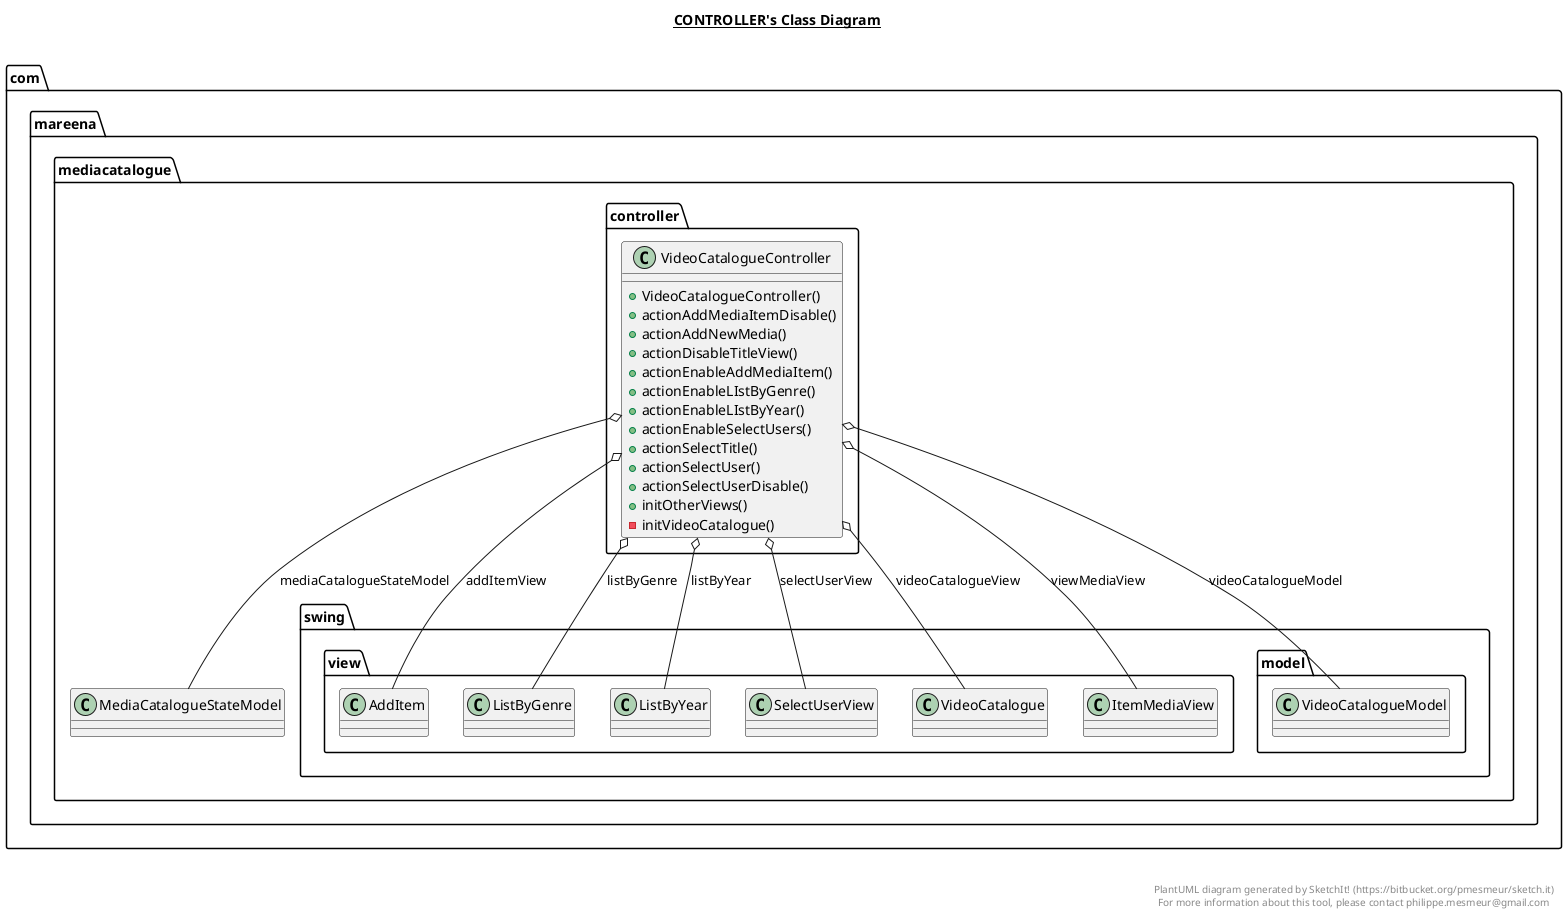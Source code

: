 @startuml

title __CONTROLLER's Class Diagram__\n
    namespace com.mareena.mediacatalogue {
      namespace controller {
        class com.mareena.mediacatalogue.controller.VideoCatalogueController {
            + VideoCatalogueController()
            + actionAddMediaItemDisable()
            + actionAddNewMedia()
            + actionDisableTitleView()
            + actionEnableAddMediaItem()
            + actionEnableLIstByGenre()
            + actionEnableLIstByYear()
            + actionEnableSelectUsers()
            + actionSelectTitle()
            + actionSelectUser()
            + actionSelectUserDisable()
            + initOtherViews()
            - initVideoCatalogue()
        }
      }
    }


  com.mareena.mediacatalogue.controller.VideoCatalogueController o-- com.mareena.mediacatalogue.swing.view.AddItem : addItemView
  com.mareena.mediacatalogue.controller.VideoCatalogueController o-- com.mareena.mediacatalogue.swing.view.ListByGenre : listByGenre
  com.mareena.mediacatalogue.controller.VideoCatalogueController o-- com.mareena.mediacatalogue.swing.view.ListByYear : listByYear
  com.mareena.mediacatalogue.controller.VideoCatalogueController o-- com.mareena.mediacatalogue.MediaCatalogueStateModel : mediaCatalogueStateModel
  com.mareena.mediacatalogue.controller.VideoCatalogueController o-- com.mareena.mediacatalogue.swing.view.SelectUserView : selectUserView
  com.mareena.mediacatalogue.controller.VideoCatalogueController o-- com.mareena.mediacatalogue.swing.model.VideoCatalogueModel : videoCatalogueModel
  com.mareena.mediacatalogue.controller.VideoCatalogueController o-- com.mareena.mediacatalogue.swing.view.VideoCatalogue : videoCatalogueView
  com.mareena.mediacatalogue.controller.VideoCatalogueController o-- com.mareena.mediacatalogue.swing.view.ItemMediaView : viewMediaView


right footer


PlantUML diagram generated by SketchIt! (https://bitbucket.org/pmesmeur/sketch.it)
For more information about this tool, please contact philippe.mesmeur@gmail.com
endfooter

@enduml
